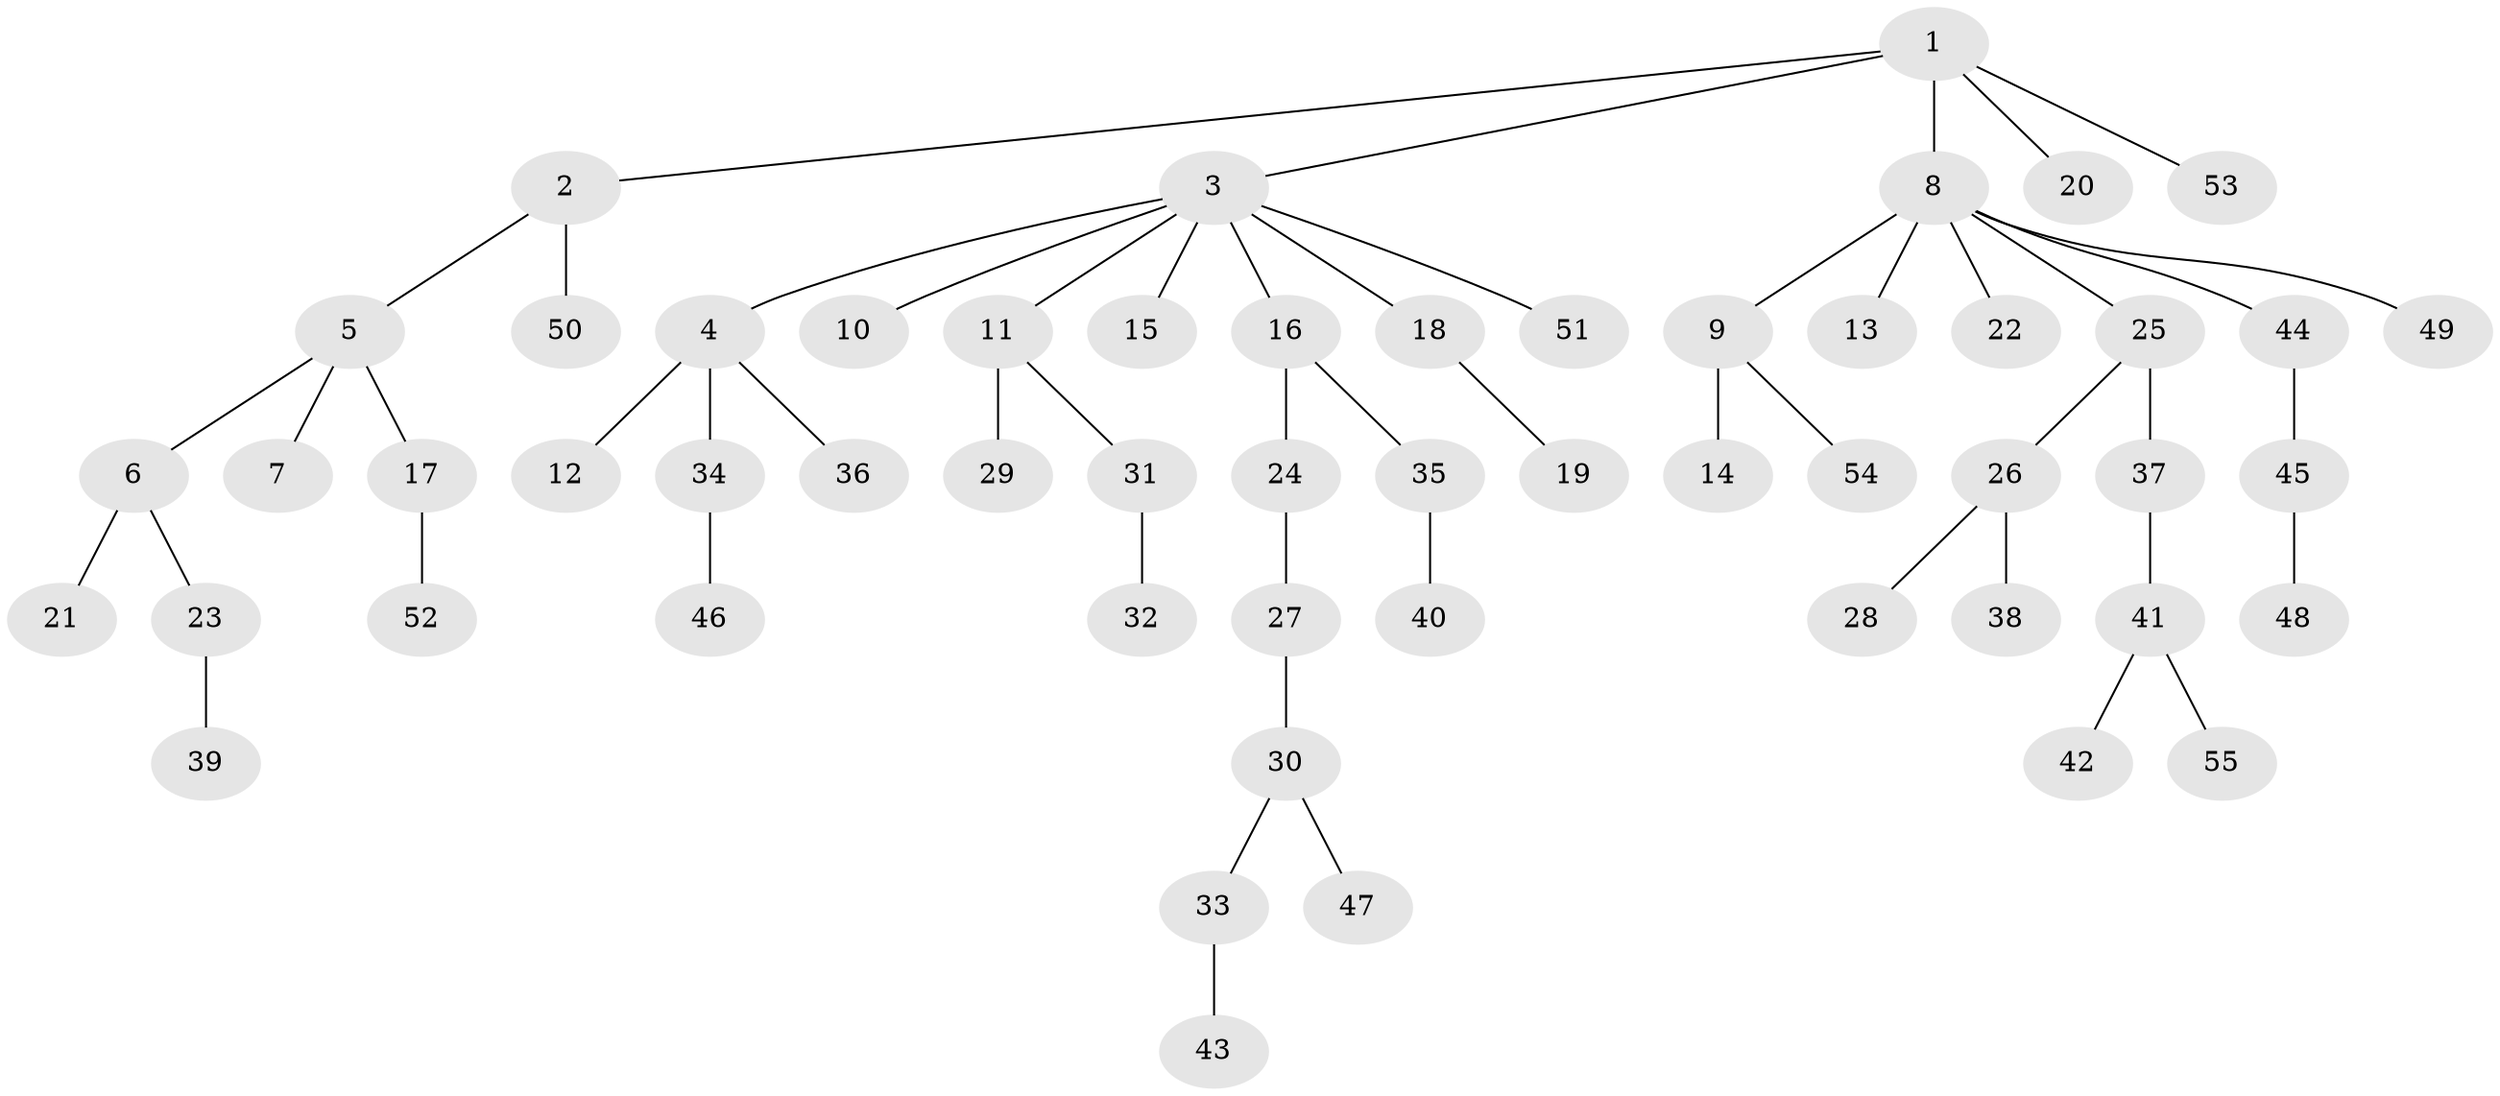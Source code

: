 // coarse degree distribution, {4: 0.02564102564102564, 2: 0.28205128205128205, 7: 0.02564102564102564, 3: 0.15384615384615385, 6: 0.02564102564102564, 1: 0.48717948717948717}
// Generated by graph-tools (version 1.1) at 2025/51/03/04/25 22:51:42]
// undirected, 55 vertices, 54 edges
graph export_dot {
  node [color=gray90,style=filled];
  1;
  2;
  3;
  4;
  5;
  6;
  7;
  8;
  9;
  10;
  11;
  12;
  13;
  14;
  15;
  16;
  17;
  18;
  19;
  20;
  21;
  22;
  23;
  24;
  25;
  26;
  27;
  28;
  29;
  30;
  31;
  32;
  33;
  34;
  35;
  36;
  37;
  38;
  39;
  40;
  41;
  42;
  43;
  44;
  45;
  46;
  47;
  48;
  49;
  50;
  51;
  52;
  53;
  54;
  55;
  1 -- 2;
  1 -- 3;
  1 -- 8;
  1 -- 20;
  1 -- 53;
  2 -- 5;
  2 -- 50;
  3 -- 4;
  3 -- 10;
  3 -- 11;
  3 -- 15;
  3 -- 16;
  3 -- 18;
  3 -- 51;
  4 -- 12;
  4 -- 34;
  4 -- 36;
  5 -- 6;
  5 -- 7;
  5 -- 17;
  6 -- 21;
  6 -- 23;
  8 -- 9;
  8 -- 13;
  8 -- 22;
  8 -- 25;
  8 -- 44;
  8 -- 49;
  9 -- 14;
  9 -- 54;
  11 -- 29;
  11 -- 31;
  16 -- 24;
  16 -- 35;
  17 -- 52;
  18 -- 19;
  23 -- 39;
  24 -- 27;
  25 -- 26;
  25 -- 37;
  26 -- 28;
  26 -- 38;
  27 -- 30;
  30 -- 33;
  30 -- 47;
  31 -- 32;
  33 -- 43;
  34 -- 46;
  35 -- 40;
  37 -- 41;
  41 -- 42;
  41 -- 55;
  44 -- 45;
  45 -- 48;
}
